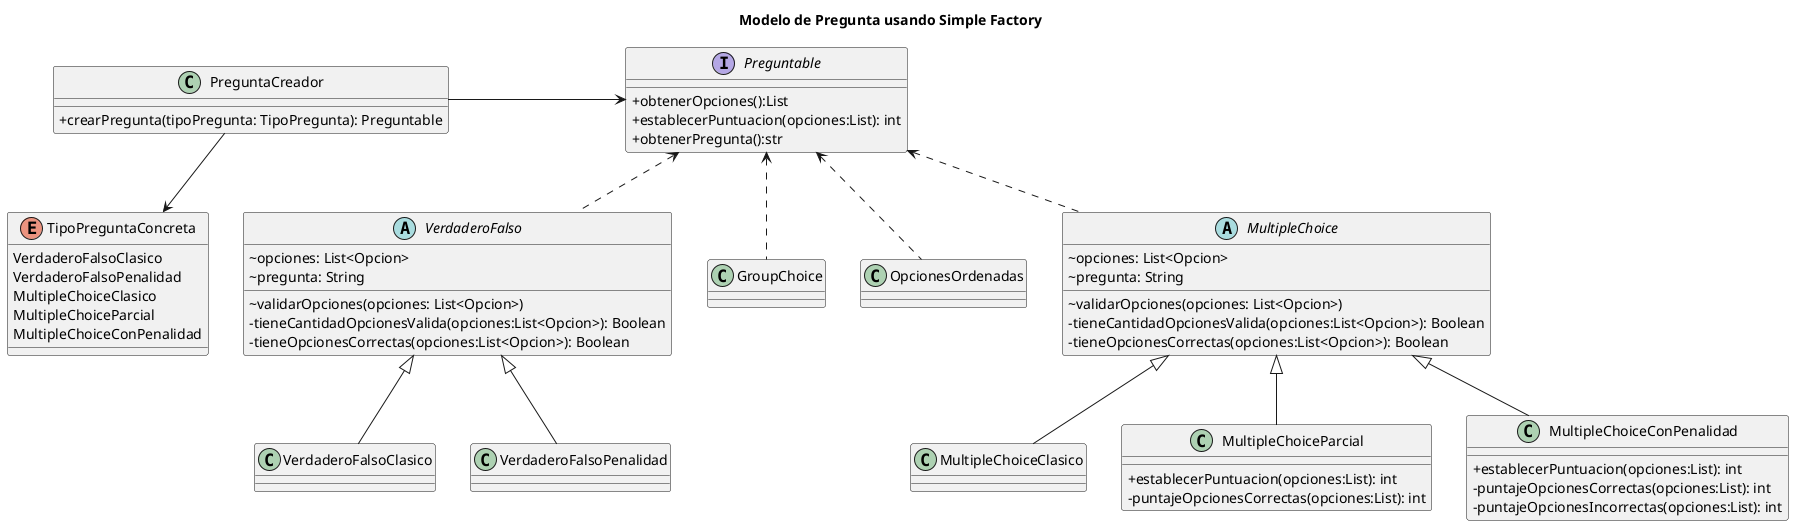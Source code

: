 @startuml
title Modelo de Pregunta usando Simple Factory
skinparam classAttributeIconSize 0

class PreguntaCreador{
    + crearPregunta(tipoPregunta: TipoPregunta): Preguntable
}

interface Preguntable{
    + obtenerOpciones():List
    + establecerPuntuacion(opciones:List): int
    + obtenerPregunta():str
}

enum TipoPreguntaConcreta{
    VerdaderoFalsoClasico
    VerdaderoFalsoPenalidad
    MultipleChoiceClasico
    MultipleChoiceParcial
    MultipleChoiceConPenalidad
}

abstract class VerdaderoFalso{
    ~ opciones: List<Opcion>
    ~ pregunta: String
    ~ validarOpciones(opciones: List<Opcion>)
    - tieneCantidadOpcionesValida(opciones:List<Opcion>): Boolean
    - tieneOpcionesCorrectas(opciones:List<Opcion>): Boolean
}

' sin penalidad
class VerdaderoFalsoClasico{
}

class MultipleChoiceClasico{

}

class MultipleChoiceParcial{
    + establecerPuntuacion(opciones:List): int
    - puntajeOpcionesCorrectas(opciones:List): int
}

' con penalidad
class VerdaderoFalsoPenalidad{
}

class MultipleChoiceConPenalidad{
    + establecerPuntuacion(opciones:List): int
    - puntajeOpcionesCorrectas(opciones:List): int
    - puntajeOpcionesIncorrectas(opciones:List): int
}


' Especiales
class GroupChoice{
}

class OpcionesOrdenadas{
}

abstract class MultipleChoice{
    ~ opciones: List<Opcion>
    ~ pregunta: String
    ~ validarOpciones(opciones: List<Opcion>)
    - tieneCantidadOpcionesValida(opciones:List<Opcion>): Boolean
    - tieneOpcionesCorrectas(opciones:List<Opcion>): Boolean
}


PreguntaCreador -down->TipoPreguntaConcreta
PreguntaCreador -> Preguntable

Preguntable <.. VerdaderoFalso

' Preg_Penal
VerdaderoFalso <|-- VerdaderoFalsoPenalidad
MultipleChoice <|-- MultipleChoiceConPenalidad


' Pregun_Sin_Penal
VerdaderoFalso <|-- VerdaderoFalsoClasico
Preguntable <.. MultipleChoice
MultipleChoice <|-- MultipleChoiceParcial
MultipleChoice <|-- MultipleChoiceClasico

Preguntable <.. GroupChoice
Preguntable <.. OpcionesOrdenadas
@enduml
